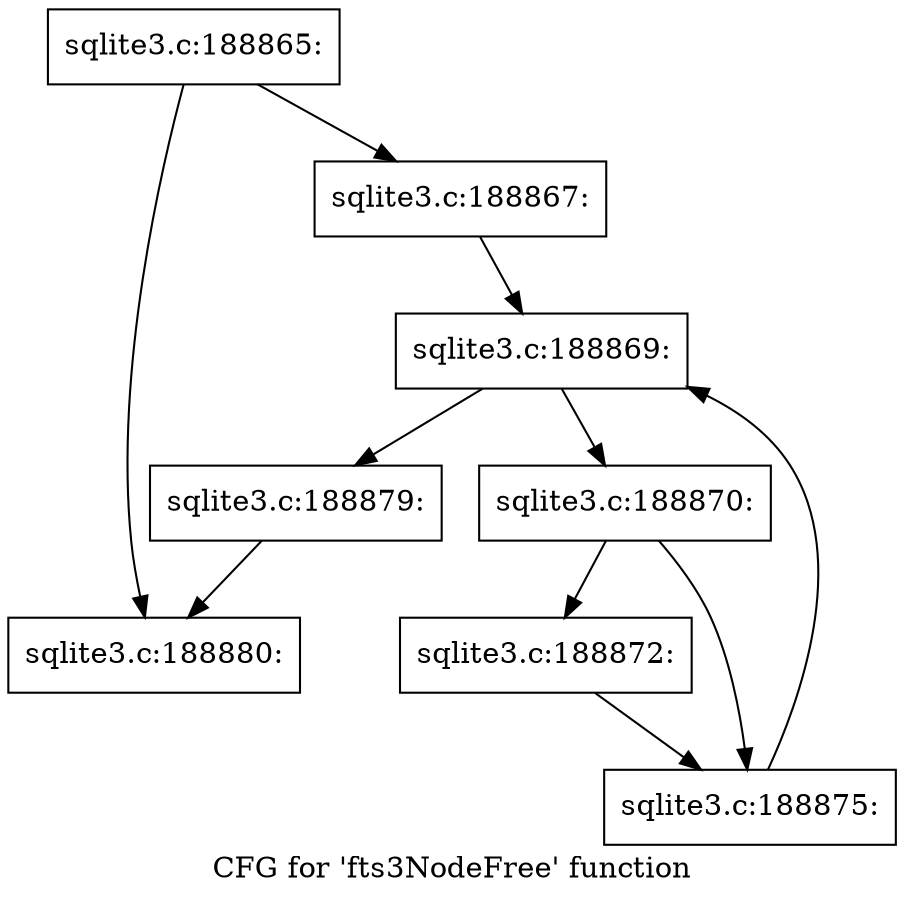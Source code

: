 digraph "CFG for 'fts3NodeFree' function" {
	label="CFG for 'fts3NodeFree' function";

	Node0x55c0f6cc7450 [shape=record,label="{sqlite3.c:188865:}"];
	Node0x55c0f6cc7450 -> Node0x55c0fb0e1230;
	Node0x55c0f6cc7450 -> Node0x55c0fb0e1280;
	Node0x55c0fb0e1230 [shape=record,label="{sqlite3.c:188867:}"];
	Node0x55c0fb0e1230 -> Node0x55c0fb0e2ef0;
	Node0x55c0fb0e2ef0 [shape=record,label="{sqlite3.c:188869:}"];
	Node0x55c0fb0e2ef0 -> Node0x55c0fb0e31d0;
	Node0x55c0fb0e2ef0 -> Node0x55c0fb0e3050;
	Node0x55c0fb0e31d0 [shape=record,label="{sqlite3.c:188870:}"];
	Node0x55c0fb0e31d0 -> Node0x55c0fb0e3960;
	Node0x55c0fb0e31d0 -> Node0x55c0fb0e39b0;
	Node0x55c0fb0e3960 [shape=record,label="{sqlite3.c:188872:}"];
	Node0x55c0fb0e3960 -> Node0x55c0fb0e39b0;
	Node0x55c0fb0e39b0 [shape=record,label="{sqlite3.c:188875:}"];
	Node0x55c0fb0e39b0 -> Node0x55c0fb0e2ef0;
	Node0x55c0fb0e3050 [shape=record,label="{sqlite3.c:188879:}"];
	Node0x55c0fb0e3050 -> Node0x55c0fb0e1280;
	Node0x55c0fb0e1280 [shape=record,label="{sqlite3.c:188880:}"];
}
